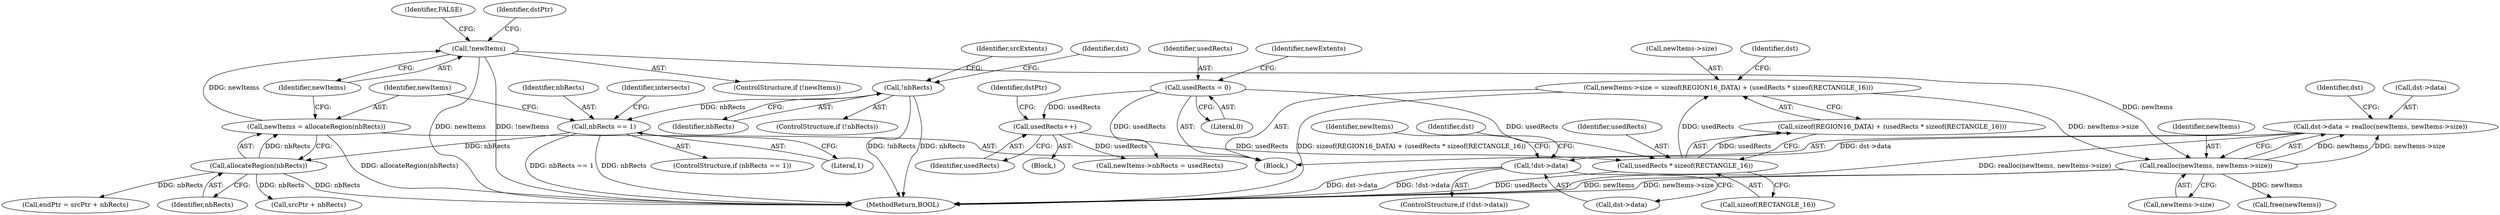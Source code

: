 digraph "1_FreeRDP_fc80ab45621bd966f70594c0b7393ec005a94007_0@API" {
"1000314" [label="(Call,dst->data = realloc(newItems, newItems->size))"];
"1000318" [label="(Call,realloc(newItems, newItems->size))"];
"1000170" [label="(Call,!newItems)"];
"1000165" [label="(Call,newItems = allocateRegion(nbRects))"];
"1000167" [label="(Call,allocateRegion(nbRects))"];
"1000141" [label="(Call,nbRects == 1)"];
"1000129" [label="(Call,!nbRects)"];
"1000284" [label="(Call,newItems->size = sizeof(REGION16_DATA) + (usedRects * sizeof(RECTANGLE_16)))"];
"1000291" [label="(Call,usedRects * sizeof(RECTANGLE_16))"];
"1000221" [label="(Call,usedRects++)"];
"1000182" [label="(Call,usedRects = 0)"];
"1000324" [label="(Call,!dst->data)"];
"1000222" [label="(Identifier,usedRects)"];
"1000292" [label="(Identifier,usedRects)"];
"1000170" [label="(Call,!newItems)"];
"1000323" [label="(ControlStructure,if (!dst->data))"];
"1000326" [label="(Identifier,dst)"];
"1000187" [label="(Identifier,newExtents)"];
"1000335" [label="(Identifier,dst)"];
"1000129" [label="(Call,!nbRects)"];
"1000183" [label="(Identifier,usedRects)"];
"1000193" [label="(Call,srcPtr + nbRects)"];
"1000320" [label="(Call,newItems->size)"];
"1000291" [label="(Call,usedRects * sizeof(RECTANGLE_16))"];
"1000184" [label="(Literal,0)"];
"1000285" [label="(Call,newItems->size)"];
"1000142" [label="(Identifier,nbRects)"];
"1000318" [label="(Call,realloc(newItems, newItems->size))"];
"1000221" [label="(Call,usedRects++)"];
"1000324" [label="(Call,!dst->data)"];
"1000329" [label="(Call,free(newItems))"];
"1000169" [label="(ControlStructure,if (!newItems))"];
"1000315" [label="(Call,dst->data)"];
"1000341" [label="(MethodReturn,BOOL)"];
"1000300" [label="(Identifier,dst)"];
"1000133" [label="(Identifier,dst)"];
"1000137" [label="(Identifier,srcExtents)"];
"1000330" [label="(Identifier,newItems)"];
"1000166" [label="(Identifier,newItems)"];
"1000140" [label="(ControlStructure,if (nbRects == 1))"];
"1000128" [label="(ControlStructure,if (!nbRects))"];
"1000165" [label="(Call,newItems = allocateRegion(nbRects))"];
"1000141" [label="(Call,nbRects == 1)"];
"1000171" [label="(Identifier,newItems)"];
"1000173" [label="(Identifier,FALSE)"];
"1000143" [label="(Literal,1)"];
"1000182" [label="(Call,usedRects = 0)"];
"1000325" [label="(Call,dst->data)"];
"1000106" [label="(Block,)"];
"1000288" [label="(Call,sizeof(REGION16_DATA) + (usedRects * sizeof(RECTANGLE_16)))"];
"1000319" [label="(Identifier,newItems)"];
"1000167" [label="(Call,allocateRegion(nbRects))"];
"1000224" [label="(Identifier,dstPtr)"];
"1000191" [label="(Call,endPtr = srcPtr + nbRects)"];
"1000147" [label="(Identifier,intersects)"];
"1000279" [label="(Call,newItems->nbRects = usedRects)"];
"1000284" [label="(Call,newItems->size = sizeof(REGION16_DATA) + (usedRects * sizeof(RECTANGLE_16)))"];
"1000130" [label="(Identifier,nbRects)"];
"1000175" [label="(Identifier,dstPtr)"];
"1000314" [label="(Call,dst->data = realloc(newItems, newItems->size))"];
"1000216" [label="(Block,)"];
"1000293" [label="(Call,sizeof(RECTANGLE_16))"];
"1000168" [label="(Identifier,nbRects)"];
"1000314" -> "1000106"  [label="AST: "];
"1000314" -> "1000318"  [label="CFG: "];
"1000315" -> "1000314"  [label="AST: "];
"1000318" -> "1000314"  [label="AST: "];
"1000326" -> "1000314"  [label="CFG: "];
"1000314" -> "1000341"  [label="DDG: realloc(newItems, newItems->size)"];
"1000318" -> "1000314"  [label="DDG: newItems"];
"1000318" -> "1000314"  [label="DDG: newItems->size"];
"1000314" -> "1000324"  [label="DDG: dst->data"];
"1000318" -> "1000320"  [label="CFG: "];
"1000319" -> "1000318"  [label="AST: "];
"1000320" -> "1000318"  [label="AST: "];
"1000318" -> "1000341"  [label="DDG: newItems"];
"1000318" -> "1000341"  [label="DDG: newItems->size"];
"1000170" -> "1000318"  [label="DDG: newItems"];
"1000284" -> "1000318"  [label="DDG: newItems->size"];
"1000318" -> "1000329"  [label="DDG: newItems"];
"1000170" -> "1000169"  [label="AST: "];
"1000170" -> "1000171"  [label="CFG: "];
"1000171" -> "1000170"  [label="AST: "];
"1000173" -> "1000170"  [label="CFG: "];
"1000175" -> "1000170"  [label="CFG: "];
"1000170" -> "1000341"  [label="DDG: newItems"];
"1000170" -> "1000341"  [label="DDG: !newItems"];
"1000165" -> "1000170"  [label="DDG: newItems"];
"1000165" -> "1000106"  [label="AST: "];
"1000165" -> "1000167"  [label="CFG: "];
"1000166" -> "1000165"  [label="AST: "];
"1000167" -> "1000165"  [label="AST: "];
"1000171" -> "1000165"  [label="CFG: "];
"1000165" -> "1000341"  [label="DDG: allocateRegion(nbRects)"];
"1000167" -> "1000165"  [label="DDG: nbRects"];
"1000167" -> "1000168"  [label="CFG: "];
"1000168" -> "1000167"  [label="AST: "];
"1000167" -> "1000341"  [label="DDG: nbRects"];
"1000141" -> "1000167"  [label="DDG: nbRects"];
"1000167" -> "1000191"  [label="DDG: nbRects"];
"1000167" -> "1000193"  [label="DDG: nbRects"];
"1000141" -> "1000140"  [label="AST: "];
"1000141" -> "1000143"  [label="CFG: "];
"1000142" -> "1000141"  [label="AST: "];
"1000143" -> "1000141"  [label="AST: "];
"1000147" -> "1000141"  [label="CFG: "];
"1000166" -> "1000141"  [label="CFG: "];
"1000141" -> "1000341"  [label="DDG: nbRects"];
"1000141" -> "1000341"  [label="DDG: nbRects == 1"];
"1000129" -> "1000141"  [label="DDG: nbRects"];
"1000129" -> "1000128"  [label="AST: "];
"1000129" -> "1000130"  [label="CFG: "];
"1000130" -> "1000129"  [label="AST: "];
"1000133" -> "1000129"  [label="CFG: "];
"1000137" -> "1000129"  [label="CFG: "];
"1000129" -> "1000341"  [label="DDG: nbRects"];
"1000129" -> "1000341"  [label="DDG: !nbRects"];
"1000284" -> "1000106"  [label="AST: "];
"1000284" -> "1000288"  [label="CFG: "];
"1000285" -> "1000284"  [label="AST: "];
"1000288" -> "1000284"  [label="AST: "];
"1000300" -> "1000284"  [label="CFG: "];
"1000284" -> "1000341"  [label="DDG: sizeof(REGION16_DATA) + (usedRects * sizeof(RECTANGLE_16))"];
"1000291" -> "1000284"  [label="DDG: usedRects"];
"1000291" -> "1000288"  [label="AST: "];
"1000291" -> "1000293"  [label="CFG: "];
"1000292" -> "1000291"  [label="AST: "];
"1000293" -> "1000291"  [label="AST: "];
"1000288" -> "1000291"  [label="CFG: "];
"1000291" -> "1000341"  [label="DDG: usedRects"];
"1000291" -> "1000288"  [label="DDG: usedRects"];
"1000221" -> "1000291"  [label="DDG: usedRects"];
"1000182" -> "1000291"  [label="DDG: usedRects"];
"1000221" -> "1000216"  [label="AST: "];
"1000221" -> "1000222"  [label="CFG: "];
"1000222" -> "1000221"  [label="AST: "];
"1000224" -> "1000221"  [label="CFG: "];
"1000182" -> "1000221"  [label="DDG: usedRects"];
"1000221" -> "1000279"  [label="DDG: usedRects"];
"1000182" -> "1000106"  [label="AST: "];
"1000182" -> "1000184"  [label="CFG: "];
"1000183" -> "1000182"  [label="AST: "];
"1000184" -> "1000182"  [label="AST: "];
"1000187" -> "1000182"  [label="CFG: "];
"1000182" -> "1000279"  [label="DDG: usedRects"];
"1000324" -> "1000323"  [label="AST: "];
"1000324" -> "1000325"  [label="CFG: "];
"1000325" -> "1000324"  [label="AST: "];
"1000330" -> "1000324"  [label="CFG: "];
"1000335" -> "1000324"  [label="CFG: "];
"1000324" -> "1000341"  [label="DDG: !dst->data"];
"1000324" -> "1000341"  [label="DDG: dst->data"];
}
